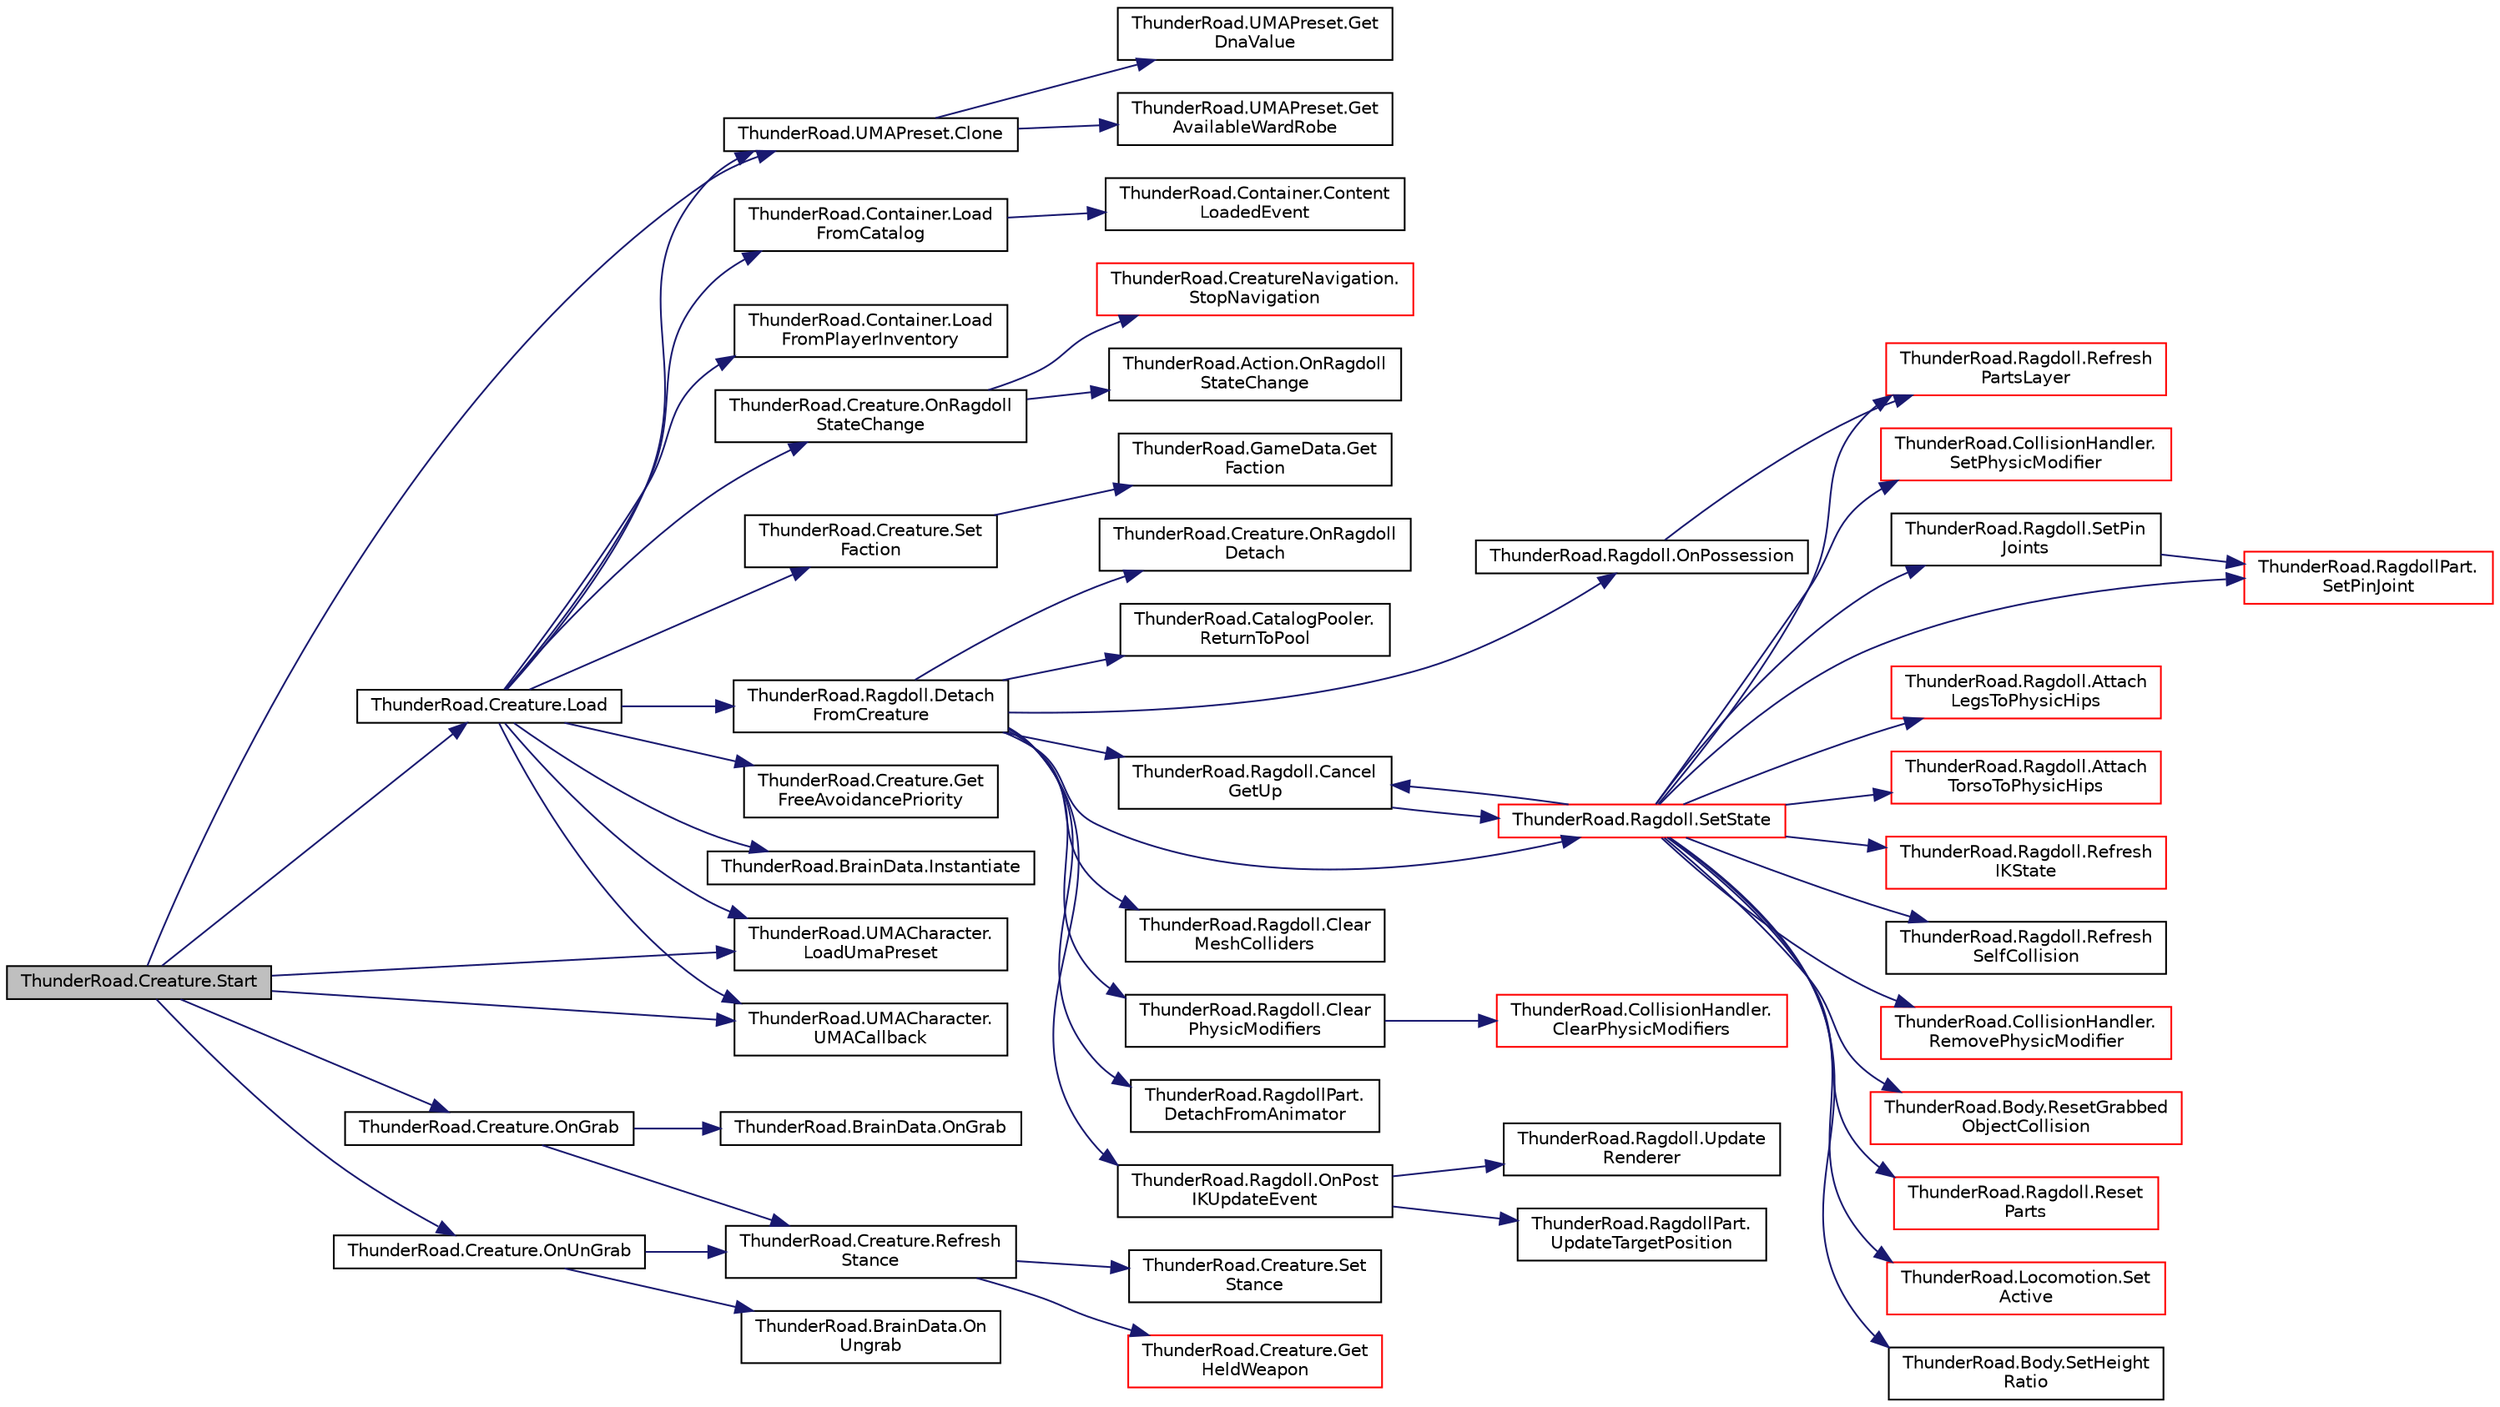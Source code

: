 digraph "ThunderRoad.Creature.Start"
{
 // LATEX_PDF_SIZE
  edge [fontname="Helvetica",fontsize="10",labelfontname="Helvetica",labelfontsize="10"];
  node [fontname="Helvetica",fontsize="10",shape=record];
  rankdir="LR";
  Node1 [label="ThunderRoad.Creature.Start",height=0.2,width=0.4,color="black", fillcolor="grey75", style="filled", fontcolor="black",tooltip="Starts this instance."];
  Node1 -> Node2 [color="midnightblue",fontsize="10",style="solid",fontname="Helvetica"];
  Node2 [label="ThunderRoad.UMAPreset.Clone",height=0.2,width=0.4,color="black", fillcolor="white", style="filled",URL="$class_thunder_road_1_1_u_m_a_preset.html#a7c848abb747d4e0dc361485947904957",tooltip="Clones this instance."];
  Node2 -> Node3 [color="midnightblue",fontsize="10",style="solid",fontname="Helvetica"];
  Node3 [label="ThunderRoad.UMAPreset.Get\lAvailableWardRobe",height=0.2,width=0.4,color="black", fillcolor="white", style="filled",URL="$class_thunder_road_1_1_u_m_a_preset.html#ab22ab3e1d99809ed7cab7f7489434e16",tooltip="Gets the available ward robe."];
  Node2 -> Node4 [color="midnightblue",fontsize="10",style="solid",fontname="Helvetica"];
  Node4 [label="ThunderRoad.UMAPreset.Get\lDnaValue",height=0.2,width=0.4,color="black", fillcolor="white", style="filled",URL="$class_thunder_road_1_1_u_m_a_preset.html#acedceb3c36f3843136079ed694e35fae",tooltip="Gets the dna value."];
  Node1 -> Node5 [color="midnightblue",fontsize="10",style="solid",fontname="Helvetica"];
  Node5 [label="ThunderRoad.Creature.Load",height=0.2,width=0.4,color="black", fillcolor="white", style="filled",URL="$class_thunder_road_1_1_creature.html#af678ce1302431318a7a66e8a8af8d3e6",tooltip="Loads the specified data."];
  Node5 -> Node2 [color="midnightblue",fontsize="10",style="solid",fontname="Helvetica"];
  Node5 -> Node6 [color="midnightblue",fontsize="10",style="solid",fontname="Helvetica"];
  Node6 [label="ThunderRoad.Ragdoll.Detach\lFromCreature",height=0.2,width=0.4,color="black", fillcolor="white", style="filled",URL="$class_thunder_road_1_1_ragdoll.html#a2e2236043f74c1e5aa4ce31deb5514c0",tooltip="Detaches from creature."];
  Node6 -> Node7 [color="midnightblue",fontsize="10",style="solid",fontname="Helvetica"];
  Node7 [label="ThunderRoad.Ragdoll.Cancel\lGetUp",height=0.2,width=0.4,color="black", fillcolor="white", style="filled",URL="$class_thunder_road_1_1_ragdoll.html#a610ecf254c36c8406ec58cdb10c2d186",tooltip="Cancels the get up."];
  Node7 -> Node8 [color="midnightblue",fontsize="10",style="solid",fontname="Helvetica"];
  Node8 [label="ThunderRoad.Ragdoll.SetState",height=0.2,width=0.4,color="red", fillcolor="white", style="filled",URL="$class_thunder_road_1_1_ragdoll.html#abaf0aa19c9d52673dab97571d5c8a6bb",tooltip="Sets the state."];
  Node8 -> Node9 [color="midnightblue",fontsize="10",style="solid",fontname="Helvetica"];
  Node9 [label="ThunderRoad.Ragdoll.Attach\lLegsToPhysicHips",height=0.2,width=0.4,color="red", fillcolor="white", style="filled",URL="$class_thunder_road_1_1_ragdoll.html#aae485214f61f6621115b297768be6cb0",tooltip="Attaches the legs to physic hips."];
  Node8 -> Node11 [color="midnightblue",fontsize="10",style="solid",fontname="Helvetica"];
  Node11 [label="ThunderRoad.Ragdoll.Attach\lTorsoToPhysicHips",height=0.2,width=0.4,color="red", fillcolor="white", style="filled",URL="$class_thunder_road_1_1_ragdoll.html#ae5d17dc6143f0c66d2fc2927a9f0c7c2",tooltip="Attaches the torso to physic hips."];
  Node8 -> Node7 [color="midnightblue",fontsize="10",style="solid",fontname="Helvetica"];
  Node8 -> Node12 [color="midnightblue",fontsize="10",style="solid",fontname="Helvetica"];
  Node12 [label="ThunderRoad.Ragdoll.Refresh\lIKState",height=0.2,width=0.4,color="red", fillcolor="white", style="filled",URL="$class_thunder_road_1_1_ragdoll.html#a4a2919a73a4b441770329465e888fefa",tooltip="Refreshes the state of the ik."];
  Node8 -> Node14 [color="midnightblue",fontsize="10",style="solid",fontname="Helvetica"];
  Node14 [label="ThunderRoad.Ragdoll.Refresh\lPartsLayer",height=0.2,width=0.4,color="red", fillcolor="white", style="filled",URL="$class_thunder_road_1_1_ragdoll.html#a719a7e98fd6b50c533792238826b5fa8",tooltip="Refreshes the parts layer."];
  Node8 -> Node17 [color="midnightblue",fontsize="10",style="solid",fontname="Helvetica"];
  Node17 [label="ThunderRoad.Ragdoll.Refresh\lSelfCollision",height=0.2,width=0.4,color="black", fillcolor="white", style="filled",URL="$class_thunder_road_1_1_ragdoll.html#abce0604b71b43c97655a3596466fd485",tooltip="Refreshes the self collision."];
  Node8 -> Node18 [color="midnightblue",fontsize="10",style="solid",fontname="Helvetica"];
  Node18 [label="ThunderRoad.CollisionHandler.\lRemovePhysicModifier",height=0.2,width=0.4,color="red", fillcolor="white", style="filled",URL="$class_thunder_road_1_1_collision_handler.html#a0c22ab9a8eb20a0e65373f111b93362c",tooltip="Removes the physic modifier."];
  Node8 -> Node20 [color="midnightblue",fontsize="10",style="solid",fontname="Helvetica"];
  Node20 [label="ThunderRoad.Body.ResetGrabbed\lObjectCollision",height=0.2,width=0.4,color="red", fillcolor="white", style="filled",URL="$class_thunder_road_1_1_body.html#ab1d0dcd5e0e4c172380d9e7f2ebf701d",tooltip="Resets the grabbed object collision."];
  Node8 -> Node31 [color="midnightblue",fontsize="10",style="solid",fontname="Helvetica"];
  Node31 [label="ThunderRoad.Ragdoll.Reset\lParts",height=0.2,width=0.4,color="red", fillcolor="white", style="filled",URL="$class_thunder_road_1_1_ragdoll.html#a5fff33c54cb29b07133773f1c974d4b4",tooltip="Resets the parts."];
  Node8 -> Node35 [color="midnightblue",fontsize="10",style="solid",fontname="Helvetica"];
  Node35 [label="ThunderRoad.Locomotion.Set\lActive",height=0.2,width=0.4,color="red", fillcolor="white", style="filled",URL="$class_thunder_road_1_1_locomotion.html#a42376933acd3a910da0bf5ca6f8f0cff",tooltip="Sets the active."];
  Node8 -> Node37 [color="midnightblue",fontsize="10",style="solid",fontname="Helvetica"];
  Node37 [label="ThunderRoad.Body.SetHeight\lRatio",height=0.2,width=0.4,color="black", fillcolor="white", style="filled",URL="$class_thunder_road_1_1_body.html#a00f22e177ab021c3f081fc1d5eef733b",tooltip="Sets the height ratio."];
  Node8 -> Node38 [color="midnightblue",fontsize="10",style="solid",fontname="Helvetica"];
  Node38 [label="ThunderRoad.CollisionHandler.\lSetPhysicModifier",height=0.2,width=0.4,color="red", fillcolor="white", style="filled",URL="$class_thunder_road_1_1_collision_handler.html#afcf812201464805f2f65e4cdc3213134",tooltip="Sets the physic modifier."];
  Node8 -> Node40 [color="midnightblue",fontsize="10",style="solid",fontname="Helvetica"];
  Node40 [label="ThunderRoad.RagdollPart.\lSetPinJoint",height=0.2,width=0.4,color="red", fillcolor="white", style="filled",URL="$class_thunder_road_1_1_ragdoll_part.html#a21d4dd742aa88857e741c620986131be",tooltip="Sets the pin joint."];
  Node8 -> Node43 [color="midnightblue",fontsize="10",style="solid",fontname="Helvetica"];
  Node43 [label="ThunderRoad.Ragdoll.SetPin\lJoints",height=0.2,width=0.4,color="black", fillcolor="white", style="filled",URL="$class_thunder_road_1_1_ragdoll.html#ad0a24bd0ceafdce99b22b714a541547e",tooltip="Sets the pin joints."];
  Node43 -> Node40 [color="midnightblue",fontsize="10",style="solid",fontname="Helvetica"];
  Node6 -> Node52 [color="midnightblue",fontsize="10",style="solid",fontname="Helvetica"];
  Node52 [label="ThunderRoad.Ragdoll.Clear\lMeshColliders",height=0.2,width=0.4,color="black", fillcolor="white", style="filled",URL="$class_thunder_road_1_1_ragdoll.html#abfa9a37f58bb05d61b869a1376412991",tooltip="Clears the mesh colliders."];
  Node6 -> Node53 [color="midnightblue",fontsize="10",style="solid",fontname="Helvetica"];
  Node53 [label="ThunderRoad.Ragdoll.Clear\lPhysicModifiers",height=0.2,width=0.4,color="black", fillcolor="white", style="filled",URL="$class_thunder_road_1_1_ragdoll.html#a177e7d54ba3e2b57002c5cd59fad33ab",tooltip="Clears the physic modifiers."];
  Node53 -> Node54 [color="midnightblue",fontsize="10",style="solid",fontname="Helvetica"];
  Node54 [label="ThunderRoad.CollisionHandler.\lClearPhysicModifiers",height=0.2,width=0.4,color="red", fillcolor="white", style="filled",URL="$class_thunder_road_1_1_collision_handler.html#aad7c842f675bc850a9fab4be9bc42aae",tooltip="Clears the physic modifiers."];
  Node6 -> Node55 [color="midnightblue",fontsize="10",style="solid",fontname="Helvetica"];
  Node55 [label="ThunderRoad.RagdollPart.\lDetachFromAnimator",height=0.2,width=0.4,color="black", fillcolor="white", style="filled",URL="$class_thunder_road_1_1_ragdoll_part.html#a8709a5ee08f176fc3f5a1c9973bb9ff2",tooltip="Detaches from animator."];
  Node6 -> Node56 [color="midnightblue",fontsize="10",style="solid",fontname="Helvetica"];
  Node56 [label="ThunderRoad.Ragdoll.OnPossession",height=0.2,width=0.4,color="black", fillcolor="white", style="filled",URL="$class_thunder_road_1_1_ragdoll.html#a4afb7c6ad2fb9b85bef64792808572c6",tooltip="Called when [possession]."];
  Node56 -> Node14 [color="midnightblue",fontsize="10",style="solid",fontname="Helvetica"];
  Node6 -> Node57 [color="midnightblue",fontsize="10",style="solid",fontname="Helvetica"];
  Node57 [label="ThunderRoad.Ragdoll.OnPost\lIKUpdateEvent",height=0.2,width=0.4,color="black", fillcolor="white", style="filled",URL="$class_thunder_road_1_1_ragdoll.html#a56b0880ed41337ad16827bad6073e832",tooltip="Called when [post ik update event]."];
  Node57 -> Node58 [color="midnightblue",fontsize="10",style="solid",fontname="Helvetica"];
  Node58 [label="ThunderRoad.Ragdoll.Update\lRenderer",height=0.2,width=0.4,color="black", fillcolor="white", style="filled",URL="$class_thunder_road_1_1_ragdoll.html#ae8f6da374622676cc9d0972dc39cfca1",tooltip="Updates the renderer."];
  Node57 -> Node51 [color="midnightblue",fontsize="10",style="solid",fontname="Helvetica"];
  Node51 [label="ThunderRoad.RagdollPart.\lUpdateTargetPosition",height=0.2,width=0.4,color="black", fillcolor="white", style="filled",URL="$class_thunder_road_1_1_ragdoll_part.html#aabe8c8d48e10c7e89449bd1deb6bd524",tooltip="Updates the target position."];
  Node6 -> Node59 [color="midnightblue",fontsize="10",style="solid",fontname="Helvetica"];
  Node59 [label="ThunderRoad.Creature.OnRagdoll\lDetach",height=0.2,width=0.4,color="black", fillcolor="white", style="filled",URL="$class_thunder_road_1_1_creature.html#a6a788085ee7be9c95868703a79363296",tooltip="Called when [ragdoll detach]."];
  Node6 -> Node60 [color="midnightblue",fontsize="10",style="solid",fontname="Helvetica"];
  Node60 [label="ThunderRoad.CatalogPooler.\lReturnToPool",height=0.2,width=0.4,color="black", fillcolor="white", style="filled",URL="$class_thunder_road_1_1_catalog_pooler.html#abd332139fb6f6805b5e1f900ebb2b050",tooltip="Returns to pool."];
  Node6 -> Node8 [color="midnightblue",fontsize="10",style="solid",fontname="Helvetica"];
  Node5 -> Node61 [color="midnightblue",fontsize="10",style="solid",fontname="Helvetica"];
  Node61 [label="ThunderRoad.Creature.Get\lFreeAvoidancePriority",height=0.2,width=0.4,color="black", fillcolor="white", style="filled",URL="$class_thunder_road_1_1_creature.html#a2bf5b04ac049a693102bba0b14de2651",tooltip="Gets the free avoidance priority."];
  Node5 -> Node62 [color="midnightblue",fontsize="10",style="solid",fontname="Helvetica"];
  Node62 [label="ThunderRoad.BrainData.Instantiate",height=0.2,width=0.4,color="black", fillcolor="white", style="filled",URL="$class_thunder_road_1_1_brain_data.html#a85cef188e1e8450f1df84b05a068cc52",tooltip="Instantiates the specified creature."];
  Node5 -> Node63 [color="midnightblue",fontsize="10",style="solid",fontname="Helvetica"];
  Node63 [label="ThunderRoad.Container.Load\lFromCatalog",height=0.2,width=0.4,color="black", fillcolor="white", style="filled",URL="$class_thunder_road_1_1_container.html#adfec037fe4cf1c480526cc99cb8b72ab",tooltip="Loads from catalog."];
  Node63 -> Node64 [color="midnightblue",fontsize="10",style="solid",fontname="Helvetica"];
  Node64 [label="ThunderRoad.Container.Content\lLoadedEvent",height=0.2,width=0.4,color="black", fillcolor="white", style="filled",URL="$class_thunder_road_1_1_container.html#a85e03216a95d352e4edec868982386b6",tooltip="Delegate ContentLoadedEvent"];
  Node5 -> Node65 [color="midnightblue",fontsize="10",style="solid",fontname="Helvetica"];
  Node65 [label="ThunderRoad.Container.Load\lFromPlayerInventory",height=0.2,width=0.4,color="black", fillcolor="white", style="filled",URL="$class_thunder_road_1_1_container.html#acf3ec28a1ae25a2f8310a7e9e3753892",tooltip="Loads from player inventory."];
  Node5 -> Node66 [color="midnightblue",fontsize="10",style="solid",fontname="Helvetica"];
  Node66 [label="ThunderRoad.UMACharacter.\lLoadUmaPreset",height=0.2,width=0.4,color="black", fillcolor="white", style="filled",URL="$class_thunder_road_1_1_u_m_a_character.html#a4c63b3e7e1ec23df9bfa764b706cdac2",tooltip="Loads the uma preset."];
  Node5 -> Node67 [color="midnightblue",fontsize="10",style="solid",fontname="Helvetica"];
  Node67 [label="ThunderRoad.Creature.OnRagdoll\lStateChange",height=0.2,width=0.4,color="black", fillcolor="white", style="filled",URL="$class_thunder_road_1_1_creature.html#a6e9759083a78dc88a183d11343c15bb8",tooltip="Called when [ragdoll state change]."];
  Node67 -> Node68 [color="midnightblue",fontsize="10",style="solid",fontname="Helvetica"];
  Node68 [label="ThunderRoad.Action.OnRagdoll\lStateChange",height=0.2,width=0.4,color="black", fillcolor="white", style="filled",URL="$class_thunder_road_1_1_action.html#a80346ca19692a06966d87cdebb605d0c",tooltip="Called when [ragdoll state change]."];
  Node67 -> Node69 [color="midnightblue",fontsize="10",style="solid",fontname="Helvetica"];
  Node69 [label="ThunderRoad.CreatureNavigation.\lStopNavigation",height=0.2,width=0.4,color="red", fillcolor="white", style="filled",URL="$class_thunder_road_1_1_creature_navigation.html#a14cf459c6d29090f30f5d0678bb0e9e1",tooltip="Stops the navigation."];
  Node5 -> Node71 [color="midnightblue",fontsize="10",style="solid",fontname="Helvetica"];
  Node71 [label="ThunderRoad.Creature.Set\lFaction",height=0.2,width=0.4,color="black", fillcolor="white", style="filled",URL="$class_thunder_road_1_1_creature.html#a469a61f44346845588b7f876dae59e2d",tooltip="Sets the faction."];
  Node71 -> Node72 [color="midnightblue",fontsize="10",style="solid",fontname="Helvetica"];
  Node72 [label="ThunderRoad.GameData.Get\lFaction",height=0.2,width=0.4,color="black", fillcolor="white", style="filled",URL="$class_thunder_road_1_1_game_data.html#aefd7717cf6e1b40d17e4bbcd50d3d4fa",tooltip="Gets the faction."];
  Node5 -> Node73 [color="midnightblue",fontsize="10",style="solid",fontname="Helvetica"];
  Node73 [label="ThunderRoad.UMACharacter.\lUMACallback",height=0.2,width=0.4,color="black", fillcolor="white", style="filled",URL="$class_thunder_road_1_1_u_m_a_character.html#a7928a5e8605f459511b2f630c0abf872",tooltip=" "];
  Node1 -> Node66 [color="midnightblue",fontsize="10",style="solid",fontname="Helvetica"];
  Node1 -> Node74 [color="midnightblue",fontsize="10",style="solid",fontname="Helvetica"];
  Node74 [label="ThunderRoad.Creature.OnGrab",height=0.2,width=0.4,color="black", fillcolor="white", style="filled",URL="$class_thunder_road_1_1_creature.html#a566afb080d2f847885bc28fb06554553",tooltip="Called when [grab]."];
  Node74 -> Node75 [color="midnightblue",fontsize="10",style="solid",fontname="Helvetica"];
  Node75 [label="ThunderRoad.BrainData.OnGrab",height=0.2,width=0.4,color="black", fillcolor="white", style="filled",URL="$class_thunder_road_1_1_brain_data.html#a60ccb1d373f28cf74b3cd11dfcd495a7",tooltip="Called when [grab]."];
  Node74 -> Node76 [color="midnightblue",fontsize="10",style="solid",fontname="Helvetica"];
  Node76 [label="ThunderRoad.Creature.Refresh\lStance",height=0.2,width=0.4,color="black", fillcolor="white", style="filled",URL="$class_thunder_road_1_1_creature.html#a8459069890f82398cc10c17dd8761d4e",tooltip="Refreshes the stance."];
  Node76 -> Node77 [color="midnightblue",fontsize="10",style="solid",fontname="Helvetica"];
  Node77 [label="ThunderRoad.Creature.Get\lHeldWeapon",height=0.2,width=0.4,color="red", fillcolor="white", style="filled",URL="$class_thunder_road_1_1_creature.html#a790853480d9afe6be4850fe1be95427a",tooltip="Gets the held weapon."];
  Node76 -> Node79 [color="midnightblue",fontsize="10",style="solid",fontname="Helvetica"];
  Node79 [label="ThunderRoad.Creature.Set\lStance",height=0.2,width=0.4,color="black", fillcolor="white", style="filled",URL="$class_thunder_road_1_1_creature.html#a9fc67a23fb98ffdb85050e4b2de4cd59",tooltip="Sets the stance."];
  Node1 -> Node80 [color="midnightblue",fontsize="10",style="solid",fontname="Helvetica"];
  Node80 [label="ThunderRoad.Creature.OnUnGrab",height=0.2,width=0.4,color="black", fillcolor="white", style="filled",URL="$class_thunder_road_1_1_creature.html#a032147f5a0ba8ecf75fcee78583cac74",tooltip="Called when [un grab]."];
  Node80 -> Node81 [color="midnightblue",fontsize="10",style="solid",fontname="Helvetica"];
  Node81 [label="ThunderRoad.BrainData.On\lUngrab",height=0.2,width=0.4,color="black", fillcolor="white", style="filled",URL="$class_thunder_road_1_1_brain_data.html#a380817e037972903c433a7e19dd251e4",tooltip="Called when [ungrab]."];
  Node80 -> Node76 [color="midnightblue",fontsize="10",style="solid",fontname="Helvetica"];
  Node1 -> Node73 [color="midnightblue",fontsize="10",style="solid",fontname="Helvetica"];
}
